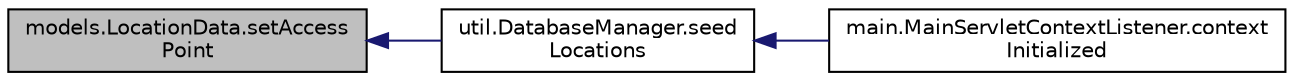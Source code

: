 digraph "models.LocationData.setAccessPoint"
{
  edge [fontname="Helvetica",fontsize="10",labelfontname="Helvetica",labelfontsize="10"];
  node [fontname="Helvetica",fontsize="10",shape=record];
  rankdir="LR";
  Node18 [label="models.LocationData.setAccess\lPoint",height=0.2,width=0.4,color="black", fillcolor="grey75", style="filled", fontcolor="black"];
  Node18 -> Node19 [dir="back",color="midnightblue",fontsize="10",style="solid",fontname="Helvetica"];
  Node19 [label="util.DatabaseManager.seed\lLocations",height=0.2,width=0.4,color="black", fillcolor="white", style="filled",URL="$classutil_1_1_database_manager.html#a0ea9df6100ce303375a61c1d6e1aa53d"];
  Node19 -> Node20 [dir="back",color="midnightblue",fontsize="10",style="solid",fontname="Helvetica"];
  Node20 [label="main.MainServletContextListener.context\lInitialized",height=0.2,width=0.4,color="black", fillcolor="white", style="filled",URL="$classmain_1_1_main_servlet_context_listener.html#a00311344addf99b3723a1c85a738447e"];
}
